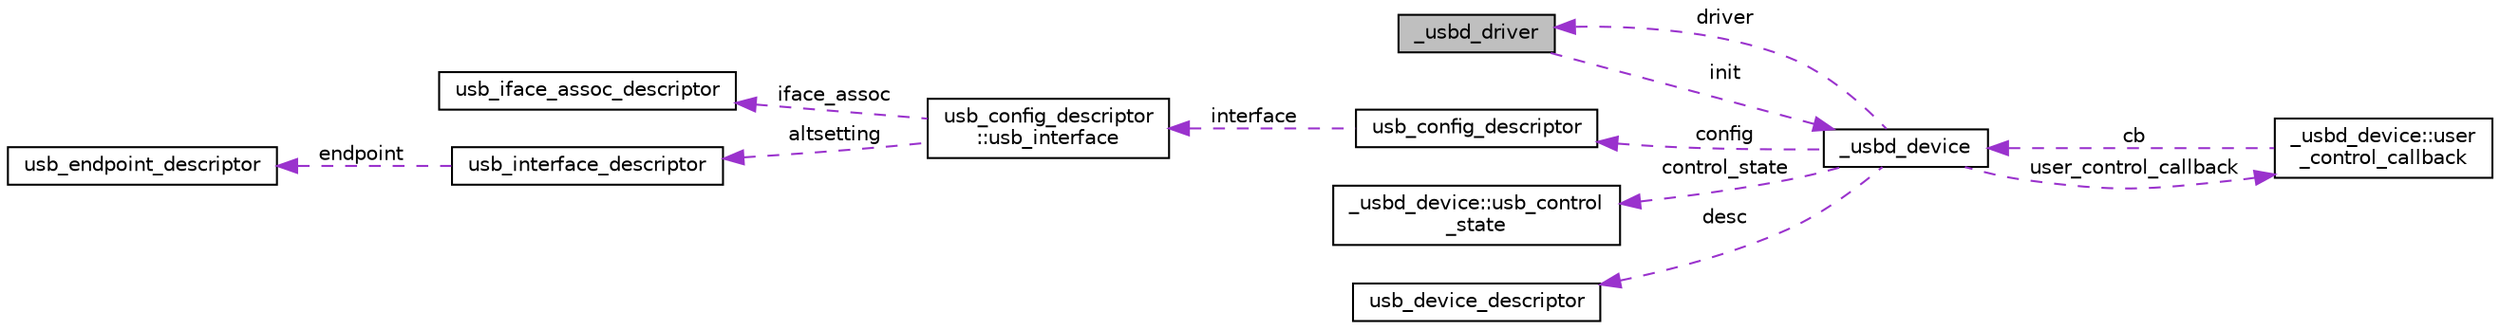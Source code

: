 digraph "_usbd_driver"
{
  edge [fontname="Helvetica",fontsize="10",labelfontname="Helvetica",labelfontsize="10"];
  node [fontname="Helvetica",fontsize="10",shape=record];
  rankdir="LR";
  Node1 [label="_usbd_driver",height=0.2,width=0.4,color="black", fillcolor="grey75", style="filled", fontcolor="black"];
  Node2 -> Node1 [dir="back",color="darkorchid3",fontsize="10",style="dashed",label=" init" ,fontname="Helvetica"];
  Node2 [label="_usbd_device",height=0.2,width=0.4,color="black", fillcolor="white", style="filled",URL="$struct__usbd__device.html",tooltip="Internal collection of device information. "];
  Node3 -> Node2 [dir="back",color="darkorchid3",fontsize="10",style="dashed",label=" config" ,fontname="Helvetica"];
  Node3 [label="usb_config_descriptor",height=0.2,width=0.4,color="black", fillcolor="white", style="filled",URL="$structusb__config__descriptor.html"];
  Node4 -> Node3 [dir="back",color="darkorchid3",fontsize="10",style="dashed",label=" interface" ,fontname="Helvetica"];
  Node4 [label="usb_config_descriptor\l::usb_interface",height=0.2,width=0.4,color="black", fillcolor="white", style="filled",URL="$structusb__config__descriptor_1_1usb__interface.html"];
  Node5 -> Node4 [dir="back",color="darkorchid3",fontsize="10",style="dashed",label=" iface_assoc" ,fontname="Helvetica"];
  Node5 [label="usb_iface_assoc_descriptor",height=0.2,width=0.4,color="black", fillcolor="white", style="filled",URL="$structusb__iface__assoc__descriptor.html"];
  Node6 -> Node4 [dir="back",color="darkorchid3",fontsize="10",style="dashed",label=" altsetting" ,fontname="Helvetica"];
  Node6 [label="usb_interface_descriptor",height=0.2,width=0.4,color="black", fillcolor="white", style="filled",URL="$structusb__interface__descriptor.html"];
  Node7 -> Node6 [dir="back",color="darkorchid3",fontsize="10",style="dashed",label=" endpoint" ,fontname="Helvetica"];
  Node7 [label="usb_endpoint_descriptor",height=0.2,width=0.4,color="black", fillcolor="white", style="filled",URL="$structusb__endpoint__descriptor.html"];
  Node1 -> Node2 [dir="back",color="darkorchid3",fontsize="10",style="dashed",label=" driver" ,fontname="Helvetica"];
  Node8 -> Node2 [dir="back",color="darkorchid3",fontsize="10",style="dashed",label=" control_state" ,fontname="Helvetica"];
  Node8 [label="_usbd_device::usb_control\l_state",height=0.2,width=0.4,color="black", fillcolor="white", style="filled",URL="$struct__usbd__device_1_1usb__control__state.html"];
  Node9 -> Node2 [dir="back",color="darkorchid3",fontsize="10",style="dashed",label=" desc" ,fontname="Helvetica"];
  Node9 [label="usb_device_descriptor",height=0.2,width=0.4,color="black", fillcolor="white", style="filled",URL="$structusb__device__descriptor.html"];
  Node10 -> Node2 [dir="back",color="darkorchid3",fontsize="10",style="dashed",label=" user_control_callback" ,fontname="Helvetica"];
  Node10 [label="_usbd_device::user\l_control_callback",height=0.2,width=0.4,color="black", fillcolor="white", style="filled",URL="$struct__usbd__device_1_1user__control__callback.html"];
  Node2 -> Node10 [dir="back",color="darkorchid3",fontsize="10",style="dashed",label=" cb" ,fontname="Helvetica"];
}
